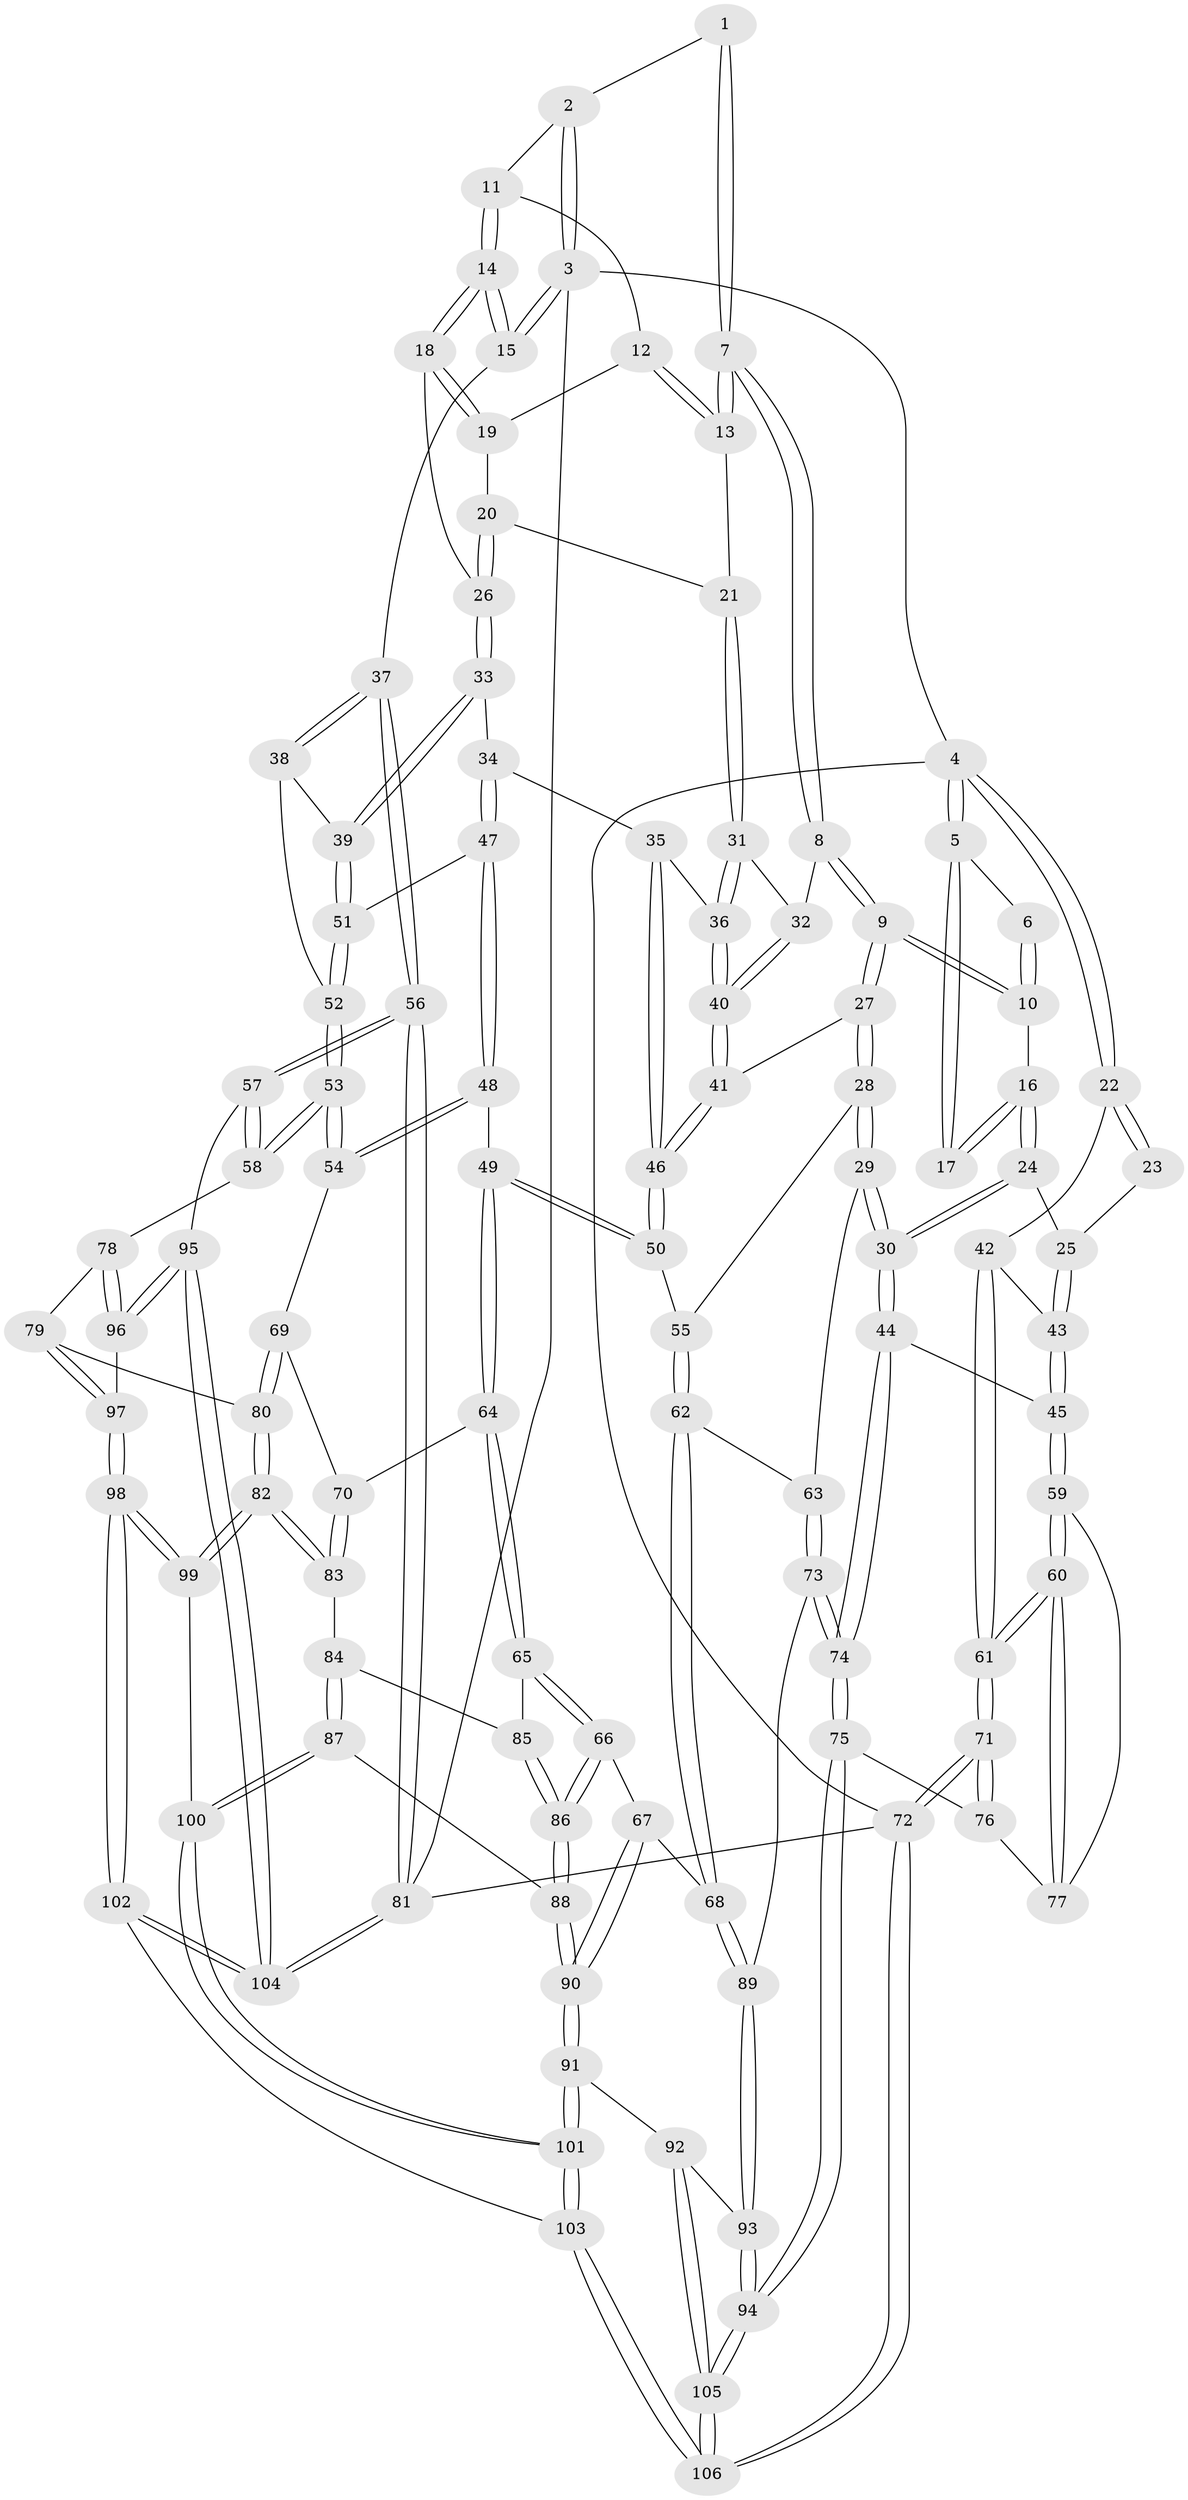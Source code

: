 // Generated by graph-tools (version 1.1) at 2025/03/03/09/25 03:03:28]
// undirected, 106 vertices, 262 edges
graph export_dot {
graph [start="1"]
  node [color=gray90,style=filled];
  1 [pos="+0.434424184471032+0"];
  2 [pos="+0.7537268164693002+0"];
  3 [pos="+1+0"];
  4 [pos="+0+0"];
  5 [pos="+0+0"];
  6 [pos="+0.10616201122437018+0"];
  7 [pos="+0.44713343856882143+0.1648428270835772"];
  8 [pos="+0.4406825793816255+0.18100212990207948"];
  9 [pos="+0.3937049871543115+0.21407254257769187"];
  10 [pos="+0.3171406638225136+0.199317624060033"];
  11 [pos="+0.762688264336342+0"];
  12 [pos="+0.7616844042119432+0"];
  13 [pos="+0.7125813261113049+0.10769524763282387"];
  14 [pos="+1+0.17533644874061283"];
  15 [pos="+1+0.18420629761048948"];
  16 [pos="+0.28030749405192934+0.2018107175401598"];
  17 [pos="+0.214923330465917+0.17086489793427198"];
  18 [pos="+1+0.18132118482342405"];
  19 [pos="+0.8731403732952042+0.1120429861772141"];
  20 [pos="+0.8499481803106883+0.24026475892181673"];
  21 [pos="+0.72424939026769+0.21689878217416175"];
  22 [pos="+0+0"];
  23 [pos="+0.15847282824235356+0.19186178793648848"];
  24 [pos="+0.18758976729682275+0.30979056239727454"];
  25 [pos="+0.08107746397764186+0.28987029587425506"];
  26 [pos="+0.8823653374349022+0.2656391253057539"];
  27 [pos="+0.3629123983534366+0.4080383907936089"];
  28 [pos="+0.3468441220802721+0.4420528405261333"];
  29 [pos="+0.31748829731738437+0.4648597765327452"];
  30 [pos="+0.28732982594089984+0.4742495227394826"];
  31 [pos="+0.6951527519038385+0.2782724522139312"];
  32 [pos="+0.5314513097929022+0.25532072390590643"];
  33 [pos="+0.8810224128066343+0.2829887570123599"];
  34 [pos="+0.7052535657837012+0.3216965185407279"];
  35 [pos="+0.7051057305460895+0.3215498049422413"];
  36 [pos="+0.7011055777840096+0.311631448727056"];
  37 [pos="+1+0.36973715545077096"];
  38 [pos="+0.9518824488277131+0.40292157789271743"];
  39 [pos="+0.8815569090147266+0.3699590512196558"];
  40 [pos="+0.5484039184175059+0.37361868207987475"];
  41 [pos="+0.5475488138357768+0.37734864834288595"];
  42 [pos="+0+0.32529717103009415"];
  43 [pos="+0+0.33184114097890965"];
  44 [pos="+0.27679582615409176+0.48270389224256666"];
  45 [pos="+0.18121718973092094+0.49819708701865223"];
  46 [pos="+0.5915924825618849+0.4647675742814119"];
  47 [pos="+0.7834521286996531+0.4086729507464268"];
  48 [pos="+0.7519621289803796+0.5069788956804935"];
  49 [pos="+0.6172708689438522+0.5126186083302628"];
  50 [pos="+0.5916017544599478+0.4987824348292811"];
  51 [pos="+0.7860927921194873+0.40794561842404903"];
  52 [pos="+0.9143543875058058+0.5129128456390117"];
  53 [pos="+0.903734353955373+0.5899000911854955"];
  54 [pos="+0.7654392561806888+0.528402253641567"];
  55 [pos="+0.5439461658556842+0.5170165218205778"];
  56 [pos="+1+0.6555464854944572"];
  57 [pos="+1+0.652390470406716"];
  58 [pos="+0.9385001586902167+0.6377997964565963"];
  59 [pos="+0.12455116079963065+0.580545414953552"];
  60 [pos="+0+0.7134460560752469"];
  61 [pos="+0+0.7174062072602031"];
  62 [pos="+0.4928891208513637+0.6416056761849992"];
  63 [pos="+0.3981548452122537+0.581953433722273"];
  64 [pos="+0.6351993824458069+0.6336637861176312"];
  65 [pos="+0.6328685627114682+0.6365883404173325"];
  66 [pos="+0.5628398315884984+0.6735917932960318"];
  67 [pos="+0.5015100995829017+0.6665774672276884"];
  68 [pos="+0.4969782376454094+0.6641704659412494"];
  69 [pos="+0.746935966986006+0.5893028972219949"];
  70 [pos="+0.6907322451477889+0.64200288385706"];
  71 [pos="+0+1"];
  72 [pos="+0+1"];
  73 [pos="+0.35835282775950944+0.7013028887352433"];
  74 [pos="+0.2758769469727746+0.7527765877941377"];
  75 [pos="+0.2660191012001237+0.7738433401878261"];
  76 [pos="+0.24479999104706943+0.7729203231847428"];
  77 [pos="+0.2277847755659574+0.7653101793184138"];
  78 [pos="+0.9014610301410529+0.669829436139645"];
  79 [pos="+0.8602305462648023+0.6965780647126358"];
  80 [pos="+0.7943673978149515+0.7112370720544087"];
  81 [pos="+1+1"];
  82 [pos="+0.7471396264177619+0.7442620804334488"];
  83 [pos="+0.7327057304864528+0.7254478783492668"];
  84 [pos="+0.6480596167192224+0.6909894996978414"];
  85 [pos="+0.6457180552061277+0.6872960144864142"];
  86 [pos="+0.5998274109372979+0.7282949254102264"];
  87 [pos="+0.6418465680835386+0.7759011958574871"];
  88 [pos="+0.6184105916989198+0.773287227169239"];
  89 [pos="+0.4889034591894845+0.6706045091265362"];
  90 [pos="+0.5511017549728264+0.8106321098870007"];
  91 [pos="+0.5220012704162482+0.8553442655525878"];
  92 [pos="+0.47065366030925465+0.8377893927378479"];
  93 [pos="+0.43733696434238006+0.8133609525797677"];
  94 [pos="+0.28014035705258095+0.7928709115494477"];
  95 [pos="+0.9181476609224034+0.8459790048001383"];
  96 [pos="+0.9170451312609738+0.844507231935076"];
  97 [pos="+0.864029399905056+0.8009595585495748"];
  98 [pos="+0.756032520903658+0.8470366083384364"];
  99 [pos="+0.7273167877867912+0.7897894298089395"];
  100 [pos="+0.6861317728845878+0.7901998379368469"];
  101 [pos="+0.566728700786585+0.9578320202870741"];
  102 [pos="+0.8141950262572195+1"];
  103 [pos="+0.6038748734477051+1"];
  104 [pos="+1+1"];
  105 [pos="+0.31283243110749204+1"];
  106 [pos="+0.3122777565032356+1"];
  1 -- 2;
  1 -- 7;
  1 -- 7;
  2 -- 3;
  2 -- 3;
  2 -- 11;
  3 -- 4;
  3 -- 15;
  3 -- 15;
  3 -- 81;
  4 -- 5;
  4 -- 5;
  4 -- 22;
  4 -- 22;
  4 -- 72;
  5 -- 6;
  5 -- 17;
  5 -- 17;
  6 -- 10;
  6 -- 10;
  7 -- 8;
  7 -- 8;
  7 -- 13;
  7 -- 13;
  8 -- 9;
  8 -- 9;
  8 -- 32;
  9 -- 10;
  9 -- 10;
  9 -- 27;
  9 -- 27;
  10 -- 16;
  11 -- 12;
  11 -- 14;
  11 -- 14;
  12 -- 13;
  12 -- 13;
  12 -- 19;
  13 -- 21;
  14 -- 15;
  14 -- 15;
  14 -- 18;
  14 -- 18;
  15 -- 37;
  16 -- 17;
  16 -- 17;
  16 -- 24;
  16 -- 24;
  18 -- 19;
  18 -- 19;
  18 -- 26;
  19 -- 20;
  20 -- 21;
  20 -- 26;
  20 -- 26;
  21 -- 31;
  21 -- 31;
  22 -- 23;
  22 -- 23;
  22 -- 42;
  23 -- 25;
  24 -- 25;
  24 -- 30;
  24 -- 30;
  25 -- 43;
  25 -- 43;
  26 -- 33;
  26 -- 33;
  27 -- 28;
  27 -- 28;
  27 -- 41;
  28 -- 29;
  28 -- 29;
  28 -- 55;
  29 -- 30;
  29 -- 30;
  29 -- 63;
  30 -- 44;
  30 -- 44;
  31 -- 32;
  31 -- 36;
  31 -- 36;
  32 -- 40;
  32 -- 40;
  33 -- 34;
  33 -- 39;
  33 -- 39;
  34 -- 35;
  34 -- 47;
  34 -- 47;
  35 -- 36;
  35 -- 46;
  35 -- 46;
  36 -- 40;
  36 -- 40;
  37 -- 38;
  37 -- 38;
  37 -- 56;
  37 -- 56;
  38 -- 39;
  38 -- 52;
  39 -- 51;
  39 -- 51;
  40 -- 41;
  40 -- 41;
  41 -- 46;
  41 -- 46;
  42 -- 43;
  42 -- 61;
  42 -- 61;
  43 -- 45;
  43 -- 45;
  44 -- 45;
  44 -- 74;
  44 -- 74;
  45 -- 59;
  45 -- 59;
  46 -- 50;
  46 -- 50;
  47 -- 48;
  47 -- 48;
  47 -- 51;
  48 -- 49;
  48 -- 54;
  48 -- 54;
  49 -- 50;
  49 -- 50;
  49 -- 64;
  49 -- 64;
  50 -- 55;
  51 -- 52;
  51 -- 52;
  52 -- 53;
  52 -- 53;
  53 -- 54;
  53 -- 54;
  53 -- 58;
  53 -- 58;
  54 -- 69;
  55 -- 62;
  55 -- 62;
  56 -- 57;
  56 -- 57;
  56 -- 81;
  56 -- 81;
  57 -- 58;
  57 -- 58;
  57 -- 95;
  58 -- 78;
  59 -- 60;
  59 -- 60;
  59 -- 77;
  60 -- 61;
  60 -- 61;
  60 -- 77;
  60 -- 77;
  61 -- 71;
  61 -- 71;
  62 -- 63;
  62 -- 68;
  62 -- 68;
  63 -- 73;
  63 -- 73;
  64 -- 65;
  64 -- 65;
  64 -- 70;
  65 -- 66;
  65 -- 66;
  65 -- 85;
  66 -- 67;
  66 -- 86;
  66 -- 86;
  67 -- 68;
  67 -- 90;
  67 -- 90;
  68 -- 89;
  68 -- 89;
  69 -- 70;
  69 -- 80;
  69 -- 80;
  70 -- 83;
  70 -- 83;
  71 -- 72;
  71 -- 72;
  71 -- 76;
  71 -- 76;
  72 -- 106;
  72 -- 106;
  72 -- 81;
  73 -- 74;
  73 -- 74;
  73 -- 89;
  74 -- 75;
  74 -- 75;
  75 -- 76;
  75 -- 94;
  75 -- 94;
  76 -- 77;
  78 -- 79;
  78 -- 96;
  78 -- 96;
  79 -- 80;
  79 -- 97;
  79 -- 97;
  80 -- 82;
  80 -- 82;
  81 -- 104;
  81 -- 104;
  82 -- 83;
  82 -- 83;
  82 -- 99;
  82 -- 99;
  83 -- 84;
  84 -- 85;
  84 -- 87;
  84 -- 87;
  85 -- 86;
  85 -- 86;
  86 -- 88;
  86 -- 88;
  87 -- 88;
  87 -- 100;
  87 -- 100;
  88 -- 90;
  88 -- 90;
  89 -- 93;
  89 -- 93;
  90 -- 91;
  90 -- 91;
  91 -- 92;
  91 -- 101;
  91 -- 101;
  92 -- 93;
  92 -- 105;
  92 -- 105;
  93 -- 94;
  93 -- 94;
  94 -- 105;
  94 -- 105;
  95 -- 96;
  95 -- 96;
  95 -- 104;
  95 -- 104;
  96 -- 97;
  97 -- 98;
  97 -- 98;
  98 -- 99;
  98 -- 99;
  98 -- 102;
  98 -- 102;
  99 -- 100;
  100 -- 101;
  100 -- 101;
  101 -- 103;
  101 -- 103;
  102 -- 103;
  102 -- 104;
  102 -- 104;
  103 -- 106;
  103 -- 106;
  105 -- 106;
  105 -- 106;
}
